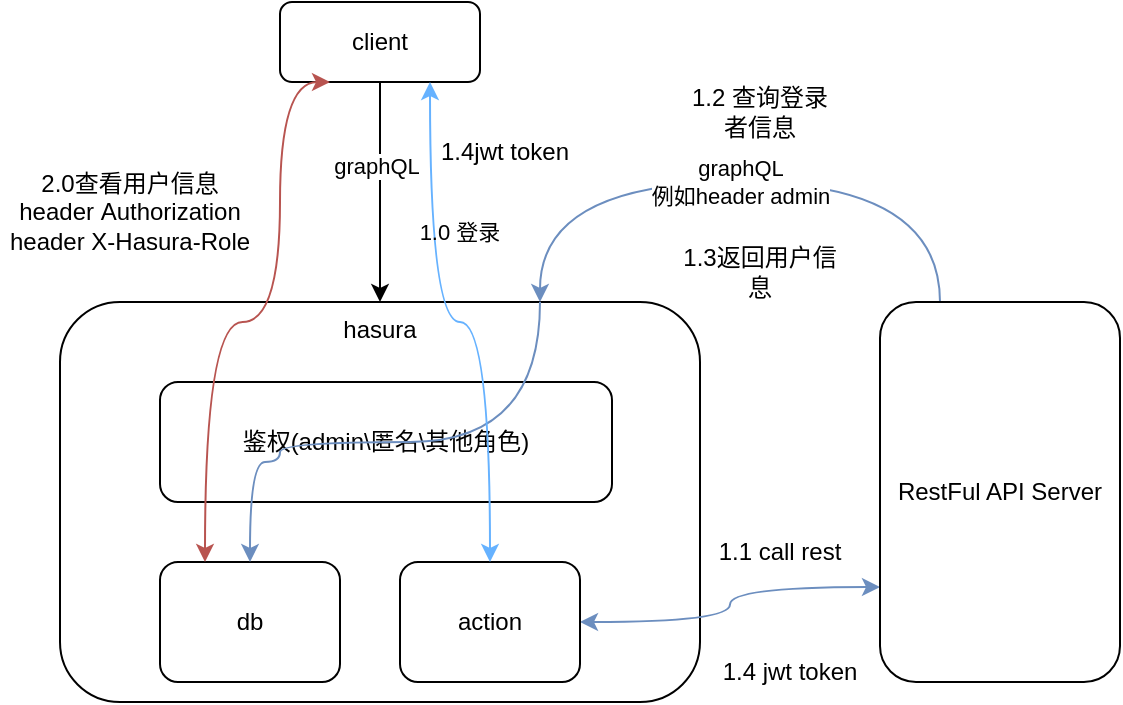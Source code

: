 <mxfile version="21.2.9" type="github">
  <diagram name="第 1 页" id="4PYNmQTapqSRAyNWMpjU">
    <mxGraphModel dx="890" dy="457" grid="1" gridSize="10" guides="1" tooltips="1" connect="1" arrows="1" fold="1" page="1" pageScale="1" pageWidth="827" pageHeight="1169" math="0" shadow="0">
      <root>
        <mxCell id="0" />
        <mxCell id="1" parent="0" />
        <mxCell id="LnGkOuIfEtzkuuQR5eDW-5" value="hasura" style="rounded=1;whiteSpace=wrap;html=1;verticalAlign=top;" vertex="1" parent="1">
          <mxGeometry x="210" y="200" width="320" height="200" as="geometry" />
        </mxCell>
        <mxCell id="LnGkOuIfEtzkuuQR5eDW-6" value="" style="edgeStyle=orthogonalEdgeStyle;rounded=0;orthogonalLoop=1;jettySize=auto;html=1;" edge="1" parent="1" source="LnGkOuIfEtzkuuQR5eDW-1" target="LnGkOuIfEtzkuuQR5eDW-5">
          <mxGeometry relative="1" as="geometry" />
        </mxCell>
        <mxCell id="LnGkOuIfEtzkuuQR5eDW-7" value="graphQL" style="edgeLabel;html=1;align=center;verticalAlign=middle;resizable=0;points=[];" vertex="1" connectable="0" parent="LnGkOuIfEtzkuuQR5eDW-6">
          <mxGeometry x="-0.237" y="-2" relative="1" as="geometry">
            <mxPoint as="offset" />
          </mxGeometry>
        </mxCell>
        <mxCell id="LnGkOuIfEtzkuuQR5eDW-1" value="client" style="rounded=1;whiteSpace=wrap;html=1;" vertex="1" parent="1">
          <mxGeometry x="320" y="50" width="100" height="40" as="geometry" />
        </mxCell>
        <mxCell id="LnGkOuIfEtzkuuQR5eDW-2" value="鉴权(admin\匿名\其他角色)" style="rounded=1;whiteSpace=wrap;html=1;" vertex="1" parent="1">
          <mxGeometry x="260" y="240" width="226" height="60" as="geometry" />
        </mxCell>
        <mxCell id="LnGkOuIfEtzkuuQR5eDW-3" value="db" style="rounded=1;whiteSpace=wrap;html=1;" vertex="1" parent="1">
          <mxGeometry x="260" y="330" width="90" height="60" as="geometry" />
        </mxCell>
        <mxCell id="LnGkOuIfEtzkuuQR5eDW-10" style="edgeStyle=orthogonalEdgeStyle;rounded=0;orthogonalLoop=1;jettySize=auto;html=1;exitX=1;exitY=0.5;exitDx=0;exitDy=0;entryX=0;entryY=0.75;entryDx=0;entryDy=0;curved=1;fillColor=#dae8fc;strokeColor=#6c8ebf;startArrow=classic;startFill=1;" edge="1" parent="1" source="LnGkOuIfEtzkuuQR5eDW-4" target="LnGkOuIfEtzkuuQR5eDW-8">
          <mxGeometry relative="1" as="geometry" />
        </mxCell>
        <mxCell id="LnGkOuIfEtzkuuQR5eDW-4" value="action" style="rounded=1;whiteSpace=wrap;html=1;" vertex="1" parent="1">
          <mxGeometry x="380" y="330" width="90" height="60" as="geometry" />
        </mxCell>
        <mxCell id="LnGkOuIfEtzkuuQR5eDW-11" value="graphQL&lt;br&gt;例如header admin" style="edgeStyle=orthogonalEdgeStyle;rounded=0;orthogonalLoop=1;jettySize=auto;html=1;exitX=0.25;exitY=0;exitDx=0;exitDy=0;fillColor=#dae8fc;strokeColor=#6c8ebf;entryX=0.75;entryY=0;entryDx=0;entryDy=0;curved=1;" edge="1" parent="1" source="LnGkOuIfEtzkuuQR5eDW-8" target="LnGkOuIfEtzkuuQR5eDW-5">
          <mxGeometry relative="1" as="geometry">
            <mxPoint x="370" y="200" as="targetPoint" />
            <Array as="points">
              <mxPoint x="650" y="140" />
              <mxPoint x="450" y="140" />
            </Array>
          </mxGeometry>
        </mxCell>
        <mxCell id="LnGkOuIfEtzkuuQR5eDW-8" value="RestFul API Server" style="rounded=1;whiteSpace=wrap;html=1;verticalAlign=middle;" vertex="1" parent="1">
          <mxGeometry x="620" y="200" width="120" height="190" as="geometry" />
        </mxCell>
        <mxCell id="LnGkOuIfEtzkuuQR5eDW-12" style="edgeStyle=orthogonalEdgeStyle;rounded=0;orthogonalLoop=1;jettySize=auto;html=1;exitX=0.75;exitY=0;exitDx=0;exitDy=0;entryX=0.5;entryY=0;entryDx=0;entryDy=0;curved=1;fillColor=#dae8fc;strokeColor=#6c8ebf;" edge="1" parent="1" source="LnGkOuIfEtzkuuQR5eDW-5" target="LnGkOuIfEtzkuuQR5eDW-3">
          <mxGeometry relative="1" as="geometry">
            <Array as="points">
              <mxPoint x="450" y="270" />
              <mxPoint x="320" y="270" />
              <mxPoint x="320" y="280" />
              <mxPoint x="305" y="280" />
            </Array>
          </mxGeometry>
        </mxCell>
        <mxCell id="LnGkOuIfEtzkuuQR5eDW-13" style="edgeStyle=orthogonalEdgeStyle;rounded=0;orthogonalLoop=1;jettySize=auto;html=1;exitX=0.75;exitY=1;exitDx=0;exitDy=0;entryX=0.5;entryY=0;entryDx=0;entryDy=0;fillColor=#cce5ff;strokeColor=#66B2FF;curved=1;startArrow=classic;startFill=1;" edge="1" parent="1" source="LnGkOuIfEtzkuuQR5eDW-1" target="LnGkOuIfEtzkuuQR5eDW-4">
          <mxGeometry relative="1" as="geometry" />
        </mxCell>
        <mxCell id="LnGkOuIfEtzkuuQR5eDW-14" value="&lt;font style=&quot;font-size: 11px;&quot;&gt;1.0 登录&lt;br&gt;&lt;/font&gt;" style="text;html=1;strokeColor=none;fillColor=none;align=center;verticalAlign=middle;whiteSpace=wrap;rounded=0;fontSize=12;" vertex="1" parent="1">
          <mxGeometry x="380" y="150" width="60" height="30" as="geometry" />
        </mxCell>
        <mxCell id="LnGkOuIfEtzkuuQR5eDW-15" value="1.1 call rest" style="text;html=1;strokeColor=none;fillColor=none;align=center;verticalAlign=middle;whiteSpace=wrap;rounded=0;" vertex="1" parent="1">
          <mxGeometry x="530" y="310" width="80" height="30" as="geometry" />
        </mxCell>
        <mxCell id="LnGkOuIfEtzkuuQR5eDW-16" value="1.2 查询登录者信息" style="text;html=1;strokeColor=none;fillColor=none;align=center;verticalAlign=middle;whiteSpace=wrap;rounded=0;" vertex="1" parent="1">
          <mxGeometry x="520" y="90" width="80" height="30" as="geometry" />
        </mxCell>
        <mxCell id="LnGkOuIfEtzkuuQR5eDW-17" value="1.3返回用户信息" style="text;html=1;strokeColor=none;fillColor=none;align=center;verticalAlign=middle;whiteSpace=wrap;rounded=0;" vertex="1" parent="1">
          <mxGeometry x="520" y="170" width="80" height="30" as="geometry" />
        </mxCell>
        <mxCell id="LnGkOuIfEtzkuuQR5eDW-20" value="1.4 jwt token" style="text;html=1;strokeColor=none;fillColor=none;align=center;verticalAlign=middle;whiteSpace=wrap;rounded=0;" vertex="1" parent="1">
          <mxGeometry x="540" y="370" width="70" height="30" as="geometry" />
        </mxCell>
        <mxCell id="LnGkOuIfEtzkuuQR5eDW-21" value="1.4jwt token" style="text;html=1;strokeColor=none;fillColor=none;align=center;verticalAlign=middle;whiteSpace=wrap;rounded=0;" vertex="1" parent="1">
          <mxGeometry x="395" y="110" width="75" height="30" as="geometry" />
        </mxCell>
        <mxCell id="LnGkOuIfEtzkuuQR5eDW-22" style="edgeStyle=orthogonalEdgeStyle;rounded=0;orthogonalLoop=1;jettySize=auto;html=1;exitX=0.25;exitY=1;exitDx=0;exitDy=0;entryX=0.25;entryY=0;entryDx=0;entryDy=0;fillColor=#f8cecc;strokeColor=#b85450;curved=1;startArrow=classic;startFill=1;" edge="1" parent="1" source="LnGkOuIfEtzkuuQR5eDW-1" target="LnGkOuIfEtzkuuQR5eDW-3">
          <mxGeometry relative="1" as="geometry">
            <Array as="points">
              <mxPoint x="320" y="90" />
              <mxPoint x="320" y="210" />
              <mxPoint x="283" y="210" />
            </Array>
          </mxGeometry>
        </mxCell>
        <mxCell id="LnGkOuIfEtzkuuQR5eDW-23" value="2.0查看用户信息&lt;br&gt;header&amp;nbsp;Authorization&lt;br&gt;header&amp;nbsp;X-Hasura-Role" style="text;html=1;strokeColor=none;fillColor=none;align=center;verticalAlign=middle;whiteSpace=wrap;rounded=0;" vertex="1" parent="1">
          <mxGeometry x="180" y="140" width="130" height="30" as="geometry" />
        </mxCell>
      </root>
    </mxGraphModel>
  </diagram>
</mxfile>
